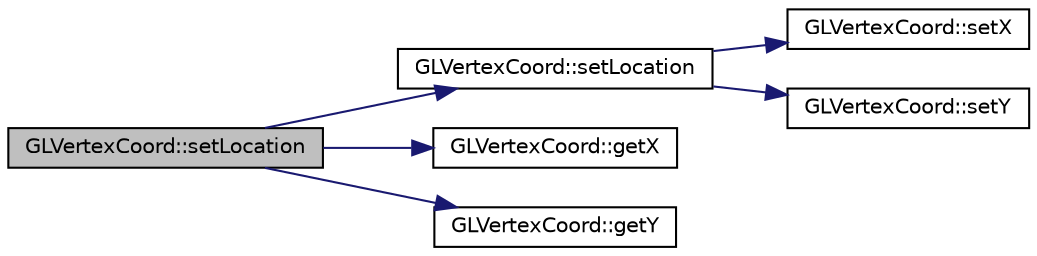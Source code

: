 digraph "GLVertexCoord::setLocation"
{
  edge [fontname="Helvetica",fontsize="10",labelfontname="Helvetica",labelfontsize="10"];
  node [fontname="Helvetica",fontsize="10",shape=record];
  rankdir="LR";
  Node1 [label="GLVertexCoord::setLocation",height=0.2,width=0.4,color="black", fillcolor="grey75", style="filled", fontcolor="black"];
  Node1 -> Node2 [color="midnightblue",fontsize="10",style="solid",fontname="Helvetica"];
  Node2 [label="GLVertexCoord::setLocation",height=0.2,width=0.4,color="black", fillcolor="white", style="filled",URL="$class_g_l_vertex_coord.html#a467932faae4d406c7aab9c15cda89869"];
  Node2 -> Node3 [color="midnightblue",fontsize="10",style="solid",fontname="Helvetica"];
  Node3 [label="GLVertexCoord::setX",height=0.2,width=0.4,color="black", fillcolor="white", style="filled",URL="$class_g_l_vertex_coord.html#ab2c1083f1b749a14ae490cc8ff1fe268"];
  Node2 -> Node4 [color="midnightblue",fontsize="10",style="solid",fontname="Helvetica"];
  Node4 [label="GLVertexCoord::setY",height=0.2,width=0.4,color="black", fillcolor="white", style="filled",URL="$class_g_l_vertex_coord.html#aaa18928c5c6cefc64c32daacb8055a40"];
  Node1 -> Node5 [color="midnightblue",fontsize="10",style="solid",fontname="Helvetica"];
  Node5 [label="GLVertexCoord::getX",height=0.2,width=0.4,color="black", fillcolor="white", style="filled",URL="$class_g_l_vertex_coord.html#a6b01701c93a27774cd4177a0541ff336"];
  Node1 -> Node6 [color="midnightblue",fontsize="10",style="solid",fontname="Helvetica"];
  Node6 [label="GLVertexCoord::getY",height=0.2,width=0.4,color="black", fillcolor="white", style="filled",URL="$class_g_l_vertex_coord.html#a3b052b3f16aac4b54848364446f5099d"];
}
